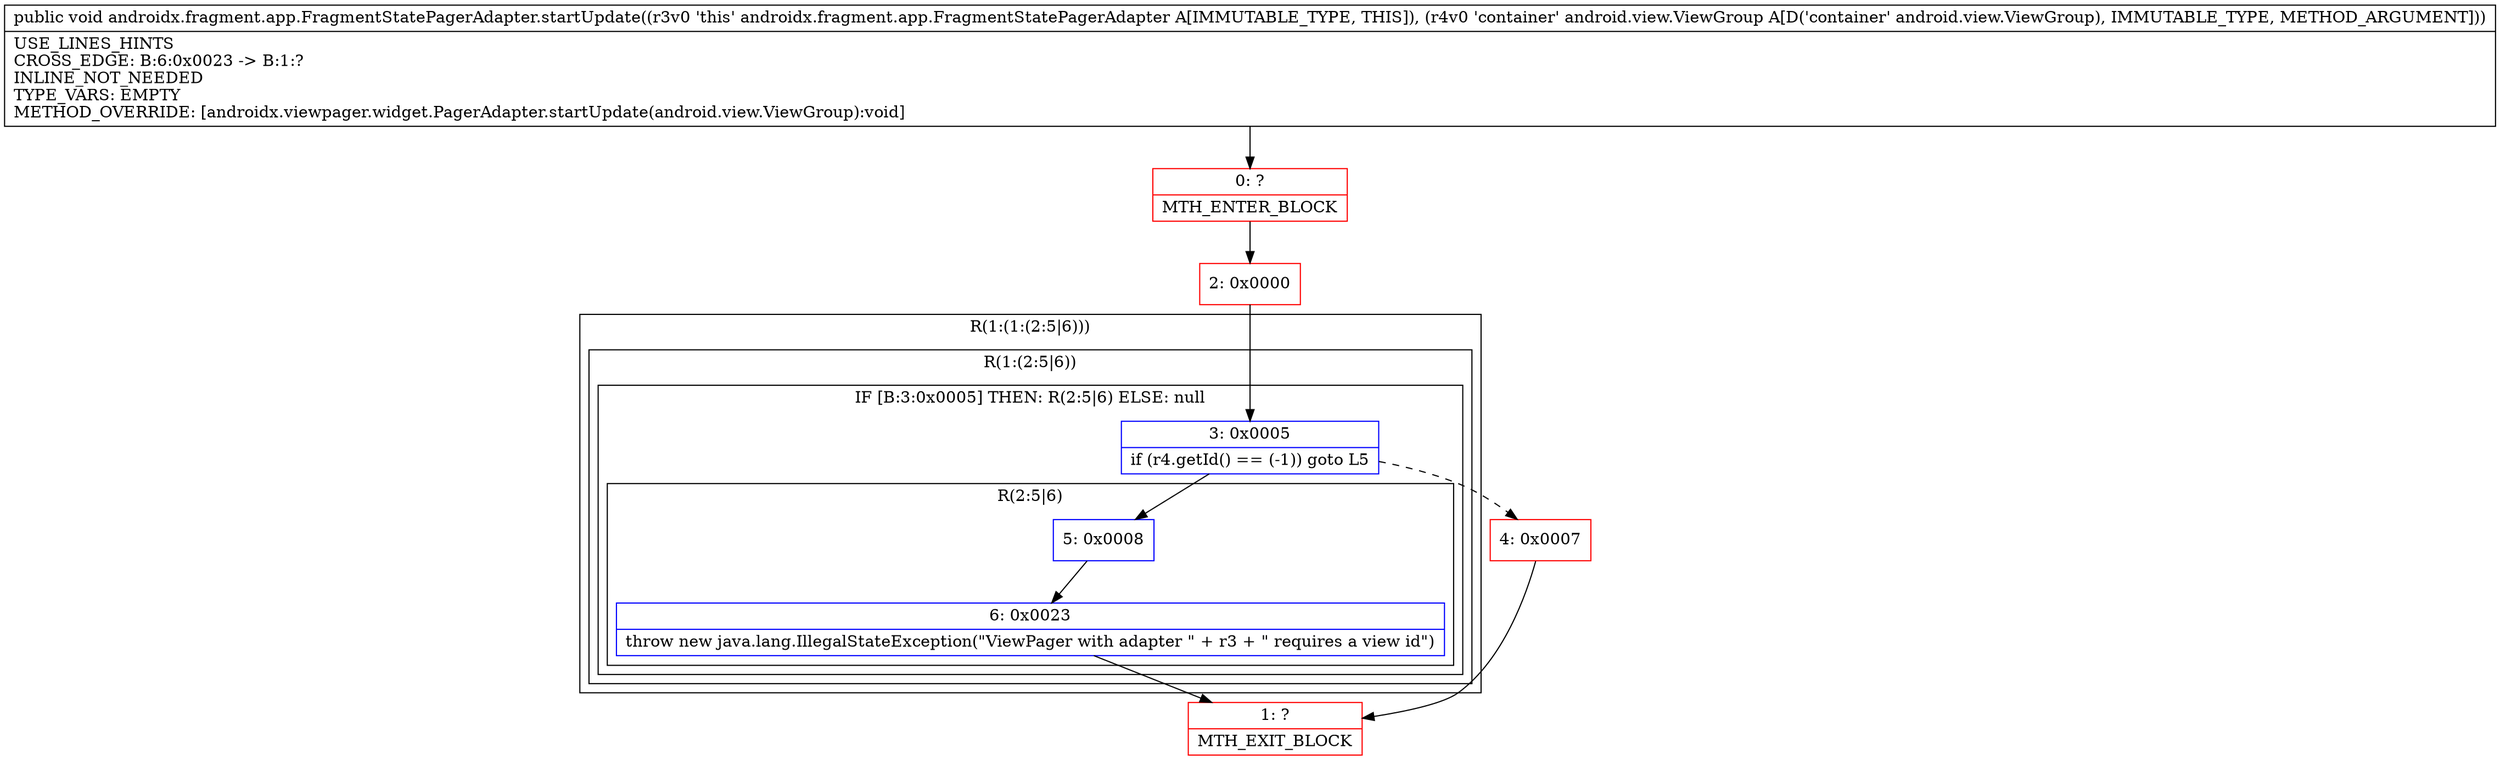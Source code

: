 digraph "CFG forandroidx.fragment.app.FragmentStatePagerAdapter.startUpdate(Landroid\/view\/ViewGroup;)V" {
subgraph cluster_Region_500119337 {
label = "R(1:(1:(2:5|6)))";
node [shape=record,color=blue];
subgraph cluster_Region_1602130452 {
label = "R(1:(2:5|6))";
node [shape=record,color=blue];
subgraph cluster_IfRegion_1179745678 {
label = "IF [B:3:0x0005] THEN: R(2:5|6) ELSE: null";
node [shape=record,color=blue];
Node_3 [shape=record,label="{3\:\ 0x0005|if (r4.getId() == (\-1)) goto L5\l}"];
subgraph cluster_Region_1838346811 {
label = "R(2:5|6)";
node [shape=record,color=blue];
Node_5 [shape=record,label="{5\:\ 0x0008}"];
Node_6 [shape=record,label="{6\:\ 0x0023|throw new java.lang.IllegalStateException(\"ViewPager with adapter \" + r3 + \" requires a view id\")\l}"];
}
}
}
}
Node_0 [shape=record,color=red,label="{0\:\ ?|MTH_ENTER_BLOCK\l}"];
Node_2 [shape=record,color=red,label="{2\:\ 0x0000}"];
Node_4 [shape=record,color=red,label="{4\:\ 0x0007}"];
Node_1 [shape=record,color=red,label="{1\:\ ?|MTH_EXIT_BLOCK\l}"];
MethodNode[shape=record,label="{public void androidx.fragment.app.FragmentStatePagerAdapter.startUpdate((r3v0 'this' androidx.fragment.app.FragmentStatePagerAdapter A[IMMUTABLE_TYPE, THIS]), (r4v0 'container' android.view.ViewGroup A[D('container' android.view.ViewGroup), IMMUTABLE_TYPE, METHOD_ARGUMENT]))  | USE_LINES_HINTS\lCROSS_EDGE: B:6:0x0023 \-\> B:1:?\lINLINE_NOT_NEEDED\lTYPE_VARS: EMPTY\lMETHOD_OVERRIDE: [androidx.viewpager.widget.PagerAdapter.startUpdate(android.view.ViewGroup):void]\l}"];
MethodNode -> Node_0;Node_3 -> Node_4[style=dashed];
Node_3 -> Node_5;
Node_5 -> Node_6;
Node_6 -> Node_1;
Node_0 -> Node_2;
Node_2 -> Node_3;
Node_4 -> Node_1;
}

